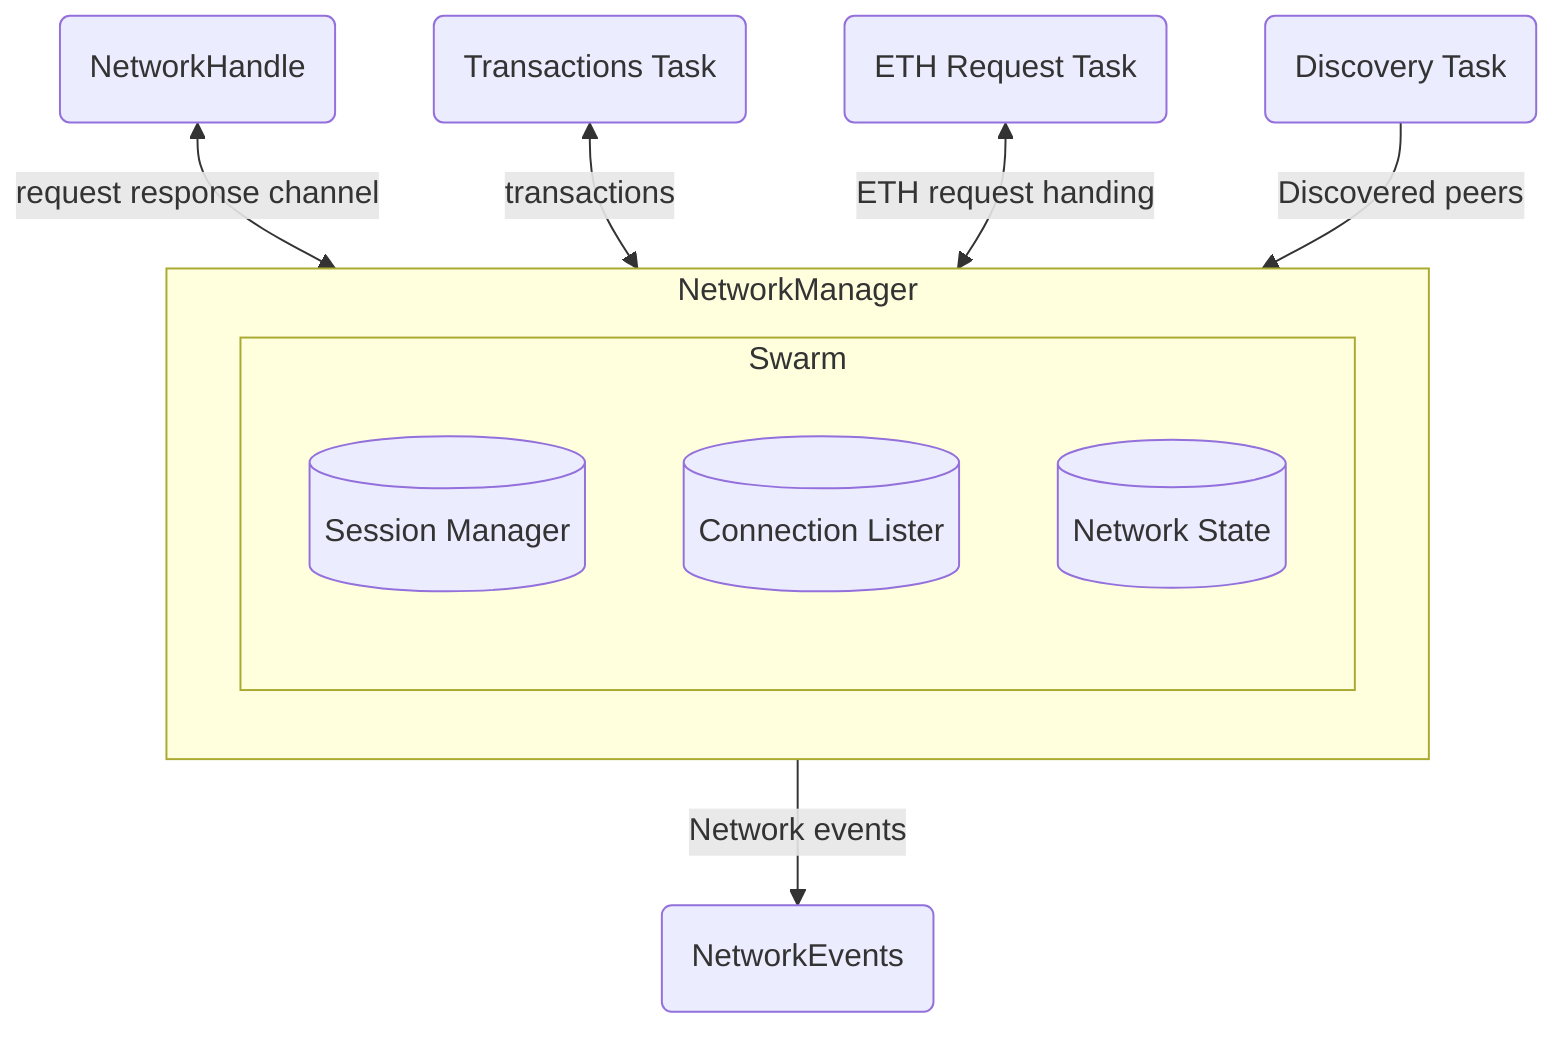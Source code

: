 graph TB
  handle(NetworkHandle)
  events(NetworkEvents)
  transactions(Transactions Task)
  ethrequest(ETH Request Task)
  discovery(Discovery Task)
  subgraph NetworkManager
    direction LR
    subgraph Swarm
        direction TB
        B1[(Session Manager)]
        B2[(Connection Lister)]
        B3[(Network State)]
    end
 end
 handle <--> |request response channel| NetworkManager
 NetworkManager --> |Network events| events
 transactions <--> |transactions| NetworkManager
 ethrequest <--> |ETH request handing| NetworkManager
 discovery --> |Discovered peers| NetworkManager